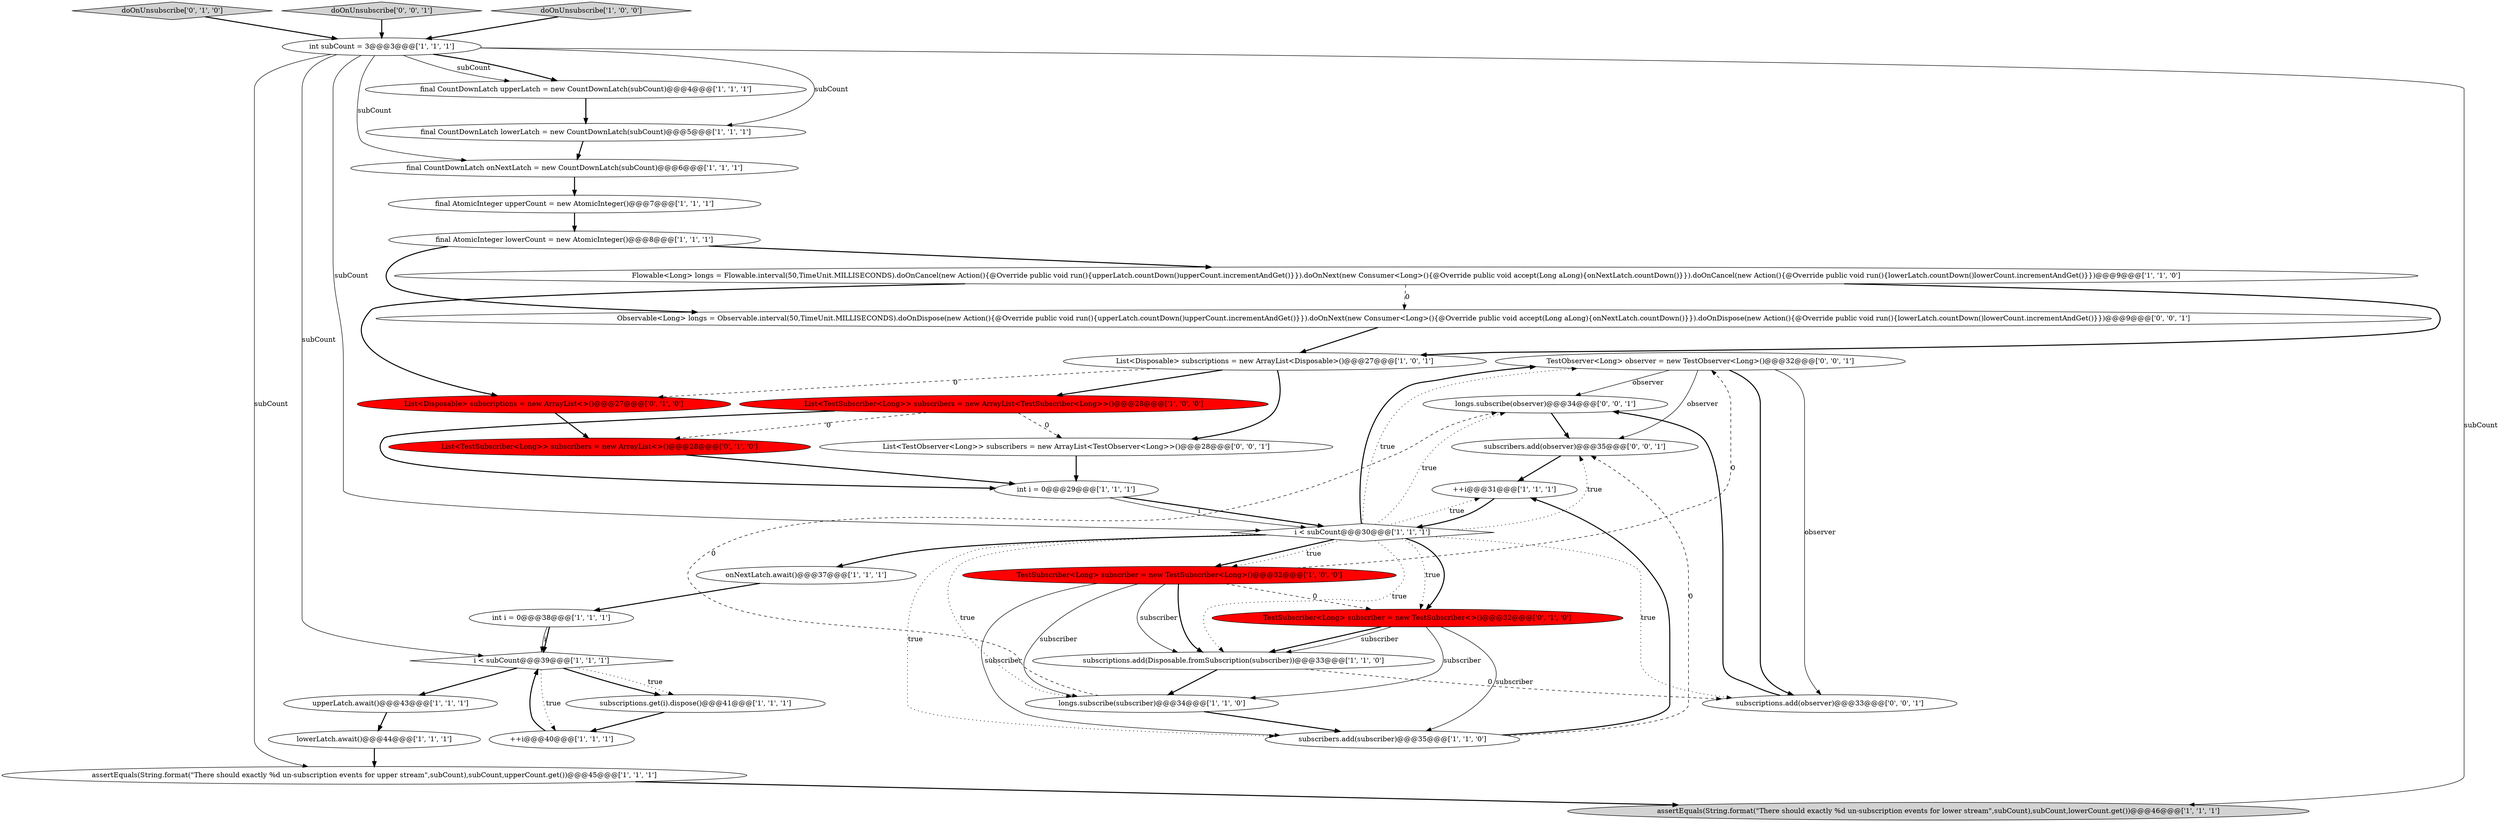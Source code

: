 digraph {
34 [style = filled, label = "TestObserver<Long> observer = new TestObserver<Long>()@@@32@@@['0', '0', '1']", fillcolor = white, shape = ellipse image = "AAA0AAABBB3BBB"];
28 [style = filled, label = "doOnUnsubscribe['0', '1', '0']", fillcolor = lightgray, shape = diamond image = "AAA0AAABBB2BBB"];
31 [style = filled, label = "doOnUnsubscribe['0', '0', '1']", fillcolor = lightgray, shape = diamond image = "AAA0AAABBB3BBB"];
24 [style = filled, label = "int i = 0@@@38@@@['1', '1', '1']", fillcolor = white, shape = ellipse image = "AAA0AAABBB1BBB"];
13 [style = filled, label = "assertEquals(String.format(\"There should exactly %d un-subscription events for upper stream\",subCount),subCount,upperCount.get())@@@45@@@['1', '1', '1']", fillcolor = white, shape = ellipse image = "AAA0AAABBB1BBB"];
4 [style = filled, label = "final CountDownLatch lowerLatch = new CountDownLatch(subCount)@@@5@@@['1', '1', '1']", fillcolor = white, shape = ellipse image = "AAA0AAABBB1BBB"];
22 [style = filled, label = "List<Disposable> subscriptions = new ArrayList<Disposable>()@@@27@@@['1', '0', '1']", fillcolor = white, shape = ellipse image = "AAA0AAABBB1BBB"];
21 [style = filled, label = "doOnUnsubscribe['1', '0', '0']", fillcolor = lightgray, shape = diamond image = "AAA0AAABBB1BBB"];
6 [style = filled, label = "onNextLatch.await()@@@37@@@['1', '1', '1']", fillcolor = white, shape = ellipse image = "AAA0AAABBB1BBB"];
23 [style = filled, label = "assertEquals(String.format(\"There should exactly %d un-subscription events for lower stream\",subCount),subCount,lowerCount.get())@@@46@@@['1', '1', '1']", fillcolor = lightgray, shape = ellipse image = "AAA0AAABBB1BBB"];
20 [style = filled, label = "++i@@@31@@@['1', '1', '1']", fillcolor = white, shape = ellipse image = "AAA0AAABBB1BBB"];
29 [style = filled, label = "List<Disposable> subscriptions = new ArrayList<>()@@@27@@@['0', '1', '0']", fillcolor = red, shape = ellipse image = "AAA1AAABBB2BBB"];
14 [style = filled, label = "TestSubscriber<Long> subscriber = new TestSubscriber<Long>()@@@32@@@['1', '0', '0']", fillcolor = red, shape = ellipse image = "AAA1AAABBB1BBB"];
15 [style = filled, label = "int i = 0@@@29@@@['1', '1', '1']", fillcolor = white, shape = ellipse image = "AAA0AAABBB1BBB"];
19 [style = filled, label = "final AtomicInteger upperCount = new AtomicInteger()@@@7@@@['1', '1', '1']", fillcolor = white, shape = ellipse image = "AAA0AAABBB1BBB"];
27 [style = filled, label = "List<TestSubscriber<Long>> subscribers = new ArrayList<>()@@@28@@@['0', '1', '0']", fillcolor = red, shape = ellipse image = "AAA1AAABBB2BBB"];
8 [style = filled, label = "List<TestSubscriber<Long>> subscribers = new ArrayList<TestSubscriber<Long>>()@@@28@@@['1', '0', '0']", fillcolor = red, shape = ellipse image = "AAA1AAABBB1BBB"];
9 [style = filled, label = "subscribers.add(subscriber)@@@35@@@['1', '1', '0']", fillcolor = white, shape = ellipse image = "AAA0AAABBB1BBB"];
17 [style = filled, label = "i < subCount@@@39@@@['1', '1', '1']", fillcolor = white, shape = diamond image = "AAA0AAABBB1BBB"];
30 [style = filled, label = "Observable<Long> longs = Observable.interval(50,TimeUnit.MILLISECONDS).doOnDispose(new Action(){@Override public void run(){upperLatch.countDown()upperCount.incrementAndGet()}}).doOnNext(new Consumer<Long>(){@Override public void accept(Long aLong){onNextLatch.countDown()}}).doOnDispose(new Action(){@Override public void run(){lowerLatch.countDown()lowerCount.incrementAndGet()}})@@@9@@@['0', '0', '1']", fillcolor = white, shape = ellipse image = "AAA0AAABBB3BBB"];
32 [style = filled, label = "List<TestObserver<Long>> subscribers = new ArrayList<TestObserver<Long>>()@@@28@@@['0', '0', '1']", fillcolor = white, shape = ellipse image = "AAA0AAABBB3BBB"];
25 [style = filled, label = "++i@@@40@@@['1', '1', '1']", fillcolor = white, shape = ellipse image = "AAA0AAABBB1BBB"];
0 [style = filled, label = "final CountDownLatch upperLatch = new CountDownLatch(subCount)@@@4@@@['1', '1', '1']", fillcolor = white, shape = ellipse image = "AAA0AAABBB1BBB"];
1 [style = filled, label = "subscriptions.add(Disposable.fromSubscription(subscriber))@@@33@@@['1', '1', '0']", fillcolor = white, shape = ellipse image = "AAA0AAABBB1BBB"];
7 [style = filled, label = "final CountDownLatch onNextLatch = new CountDownLatch(subCount)@@@6@@@['1', '1', '1']", fillcolor = white, shape = ellipse image = "AAA0AAABBB1BBB"];
5 [style = filled, label = "lowerLatch.await()@@@44@@@['1', '1', '1']", fillcolor = white, shape = ellipse image = "AAA0AAABBB1BBB"];
3 [style = filled, label = "longs.subscribe(subscriber)@@@34@@@['1', '1', '0']", fillcolor = white, shape = ellipse image = "AAA0AAABBB1BBB"];
16 [style = filled, label = "upperLatch.await()@@@43@@@['1', '1', '1']", fillcolor = white, shape = ellipse image = "AAA0AAABBB1BBB"];
36 [style = filled, label = "longs.subscribe(observer)@@@34@@@['0', '0', '1']", fillcolor = white, shape = ellipse image = "AAA0AAABBB3BBB"];
33 [style = filled, label = "subscribers.add(observer)@@@35@@@['0', '0', '1']", fillcolor = white, shape = ellipse image = "AAA0AAABBB3BBB"];
11 [style = filled, label = "i < subCount@@@30@@@['1', '1', '1']", fillcolor = white, shape = diamond image = "AAA0AAABBB1BBB"];
12 [style = filled, label = "final AtomicInteger lowerCount = new AtomicInteger()@@@8@@@['1', '1', '1']", fillcolor = white, shape = ellipse image = "AAA0AAABBB1BBB"];
26 [style = filled, label = "TestSubscriber<Long> subscriber = new TestSubscriber<>()@@@32@@@['0', '1', '0']", fillcolor = red, shape = ellipse image = "AAA1AAABBB2BBB"];
10 [style = filled, label = "Flowable<Long> longs = Flowable.interval(50,TimeUnit.MILLISECONDS).doOnCancel(new Action(){@Override public void run(){upperLatch.countDown()upperCount.incrementAndGet()}}).doOnNext(new Consumer<Long>(){@Override public void accept(Long aLong){onNextLatch.countDown()}}).doOnCancel(new Action(){@Override public void run(){lowerLatch.countDown()lowerCount.incrementAndGet()}})@@@9@@@['1', '1', '0']", fillcolor = white, shape = ellipse image = "AAA0AAABBB1BBB"];
2 [style = filled, label = "int subCount = 3@@@3@@@['1', '1', '1']", fillcolor = white, shape = ellipse image = "AAA0AAABBB1BBB"];
18 [style = filled, label = "subscriptions.get(i).dispose()@@@41@@@['1', '1', '1']", fillcolor = white, shape = ellipse image = "AAA0AAABBB1BBB"];
35 [style = filled, label = "subscriptions.add(observer)@@@33@@@['0', '0', '1']", fillcolor = white, shape = ellipse image = "AAA0AAABBB3BBB"];
10->22 [style = bold, label=""];
11->33 [style = dotted, label="true"];
2->0 [style = solid, label="subCount"];
26->3 [style = solid, label="subscriber"];
30->22 [style = bold, label=""];
14->9 [style = solid, label="subscriber"];
8->15 [style = bold, label=""];
33->20 [style = bold, label=""];
1->35 [style = dashed, label="0"];
17->18 [style = dotted, label="true"];
19->12 [style = bold, label=""];
11->14 [style = bold, label=""];
2->7 [style = solid, label="subCount"];
14->34 [style = dashed, label="0"];
3->36 [style = dashed, label="0"];
14->3 [style = solid, label="subscriber"];
2->17 [style = solid, label="subCount"];
11->1 [style = dotted, label="true"];
11->6 [style = bold, label=""];
2->11 [style = solid, label="subCount"];
26->1 [style = bold, label=""];
22->29 [style = dashed, label="0"];
34->33 [style = solid, label="observer"];
1->3 [style = bold, label=""];
11->14 [style = dotted, label="true"];
8->32 [style = dashed, label="0"];
22->32 [style = bold, label=""];
9->20 [style = bold, label=""];
6->24 [style = bold, label=""];
12->30 [style = bold, label=""];
31->2 [style = bold, label=""];
11->9 [style = dotted, label="true"];
11->35 [style = dotted, label="true"];
2->13 [style = solid, label="subCount"];
36->33 [style = bold, label=""];
25->17 [style = bold, label=""];
27->15 [style = bold, label=""];
4->7 [style = bold, label=""];
14->1 [style = bold, label=""];
11->26 [style = dotted, label="true"];
14->26 [style = dashed, label="0"];
21->2 [style = bold, label=""];
9->33 [style = dashed, label="0"];
22->8 [style = bold, label=""];
3->9 [style = bold, label=""];
11->34 [style = dotted, label="true"];
29->27 [style = bold, label=""];
11->26 [style = bold, label=""];
28->2 [style = bold, label=""];
11->20 [style = dotted, label="true"];
2->0 [style = bold, label=""];
12->10 [style = bold, label=""];
11->34 [style = bold, label=""];
17->25 [style = dotted, label="true"];
10->30 [style = dashed, label="0"];
15->11 [style = bold, label=""];
10->29 [style = bold, label=""];
0->4 [style = bold, label=""];
5->13 [style = bold, label=""];
24->17 [style = bold, label=""];
32->15 [style = bold, label=""];
2->4 [style = solid, label="subCount"];
18->25 [style = bold, label=""];
16->5 [style = bold, label=""];
2->23 [style = solid, label="subCount"];
13->23 [style = bold, label=""];
8->27 [style = dashed, label="0"];
34->36 [style = solid, label="observer"];
34->35 [style = bold, label=""];
14->1 [style = solid, label="subscriber"];
35->36 [style = bold, label=""];
26->9 [style = solid, label="subscriber"];
11->3 [style = dotted, label="true"];
7->19 [style = bold, label=""];
11->36 [style = dotted, label="true"];
17->18 [style = bold, label=""];
17->16 [style = bold, label=""];
26->1 [style = solid, label="subscriber"];
15->11 [style = solid, label="i"];
24->17 [style = solid, label="i"];
20->11 [style = bold, label=""];
34->35 [style = solid, label="observer"];
}

